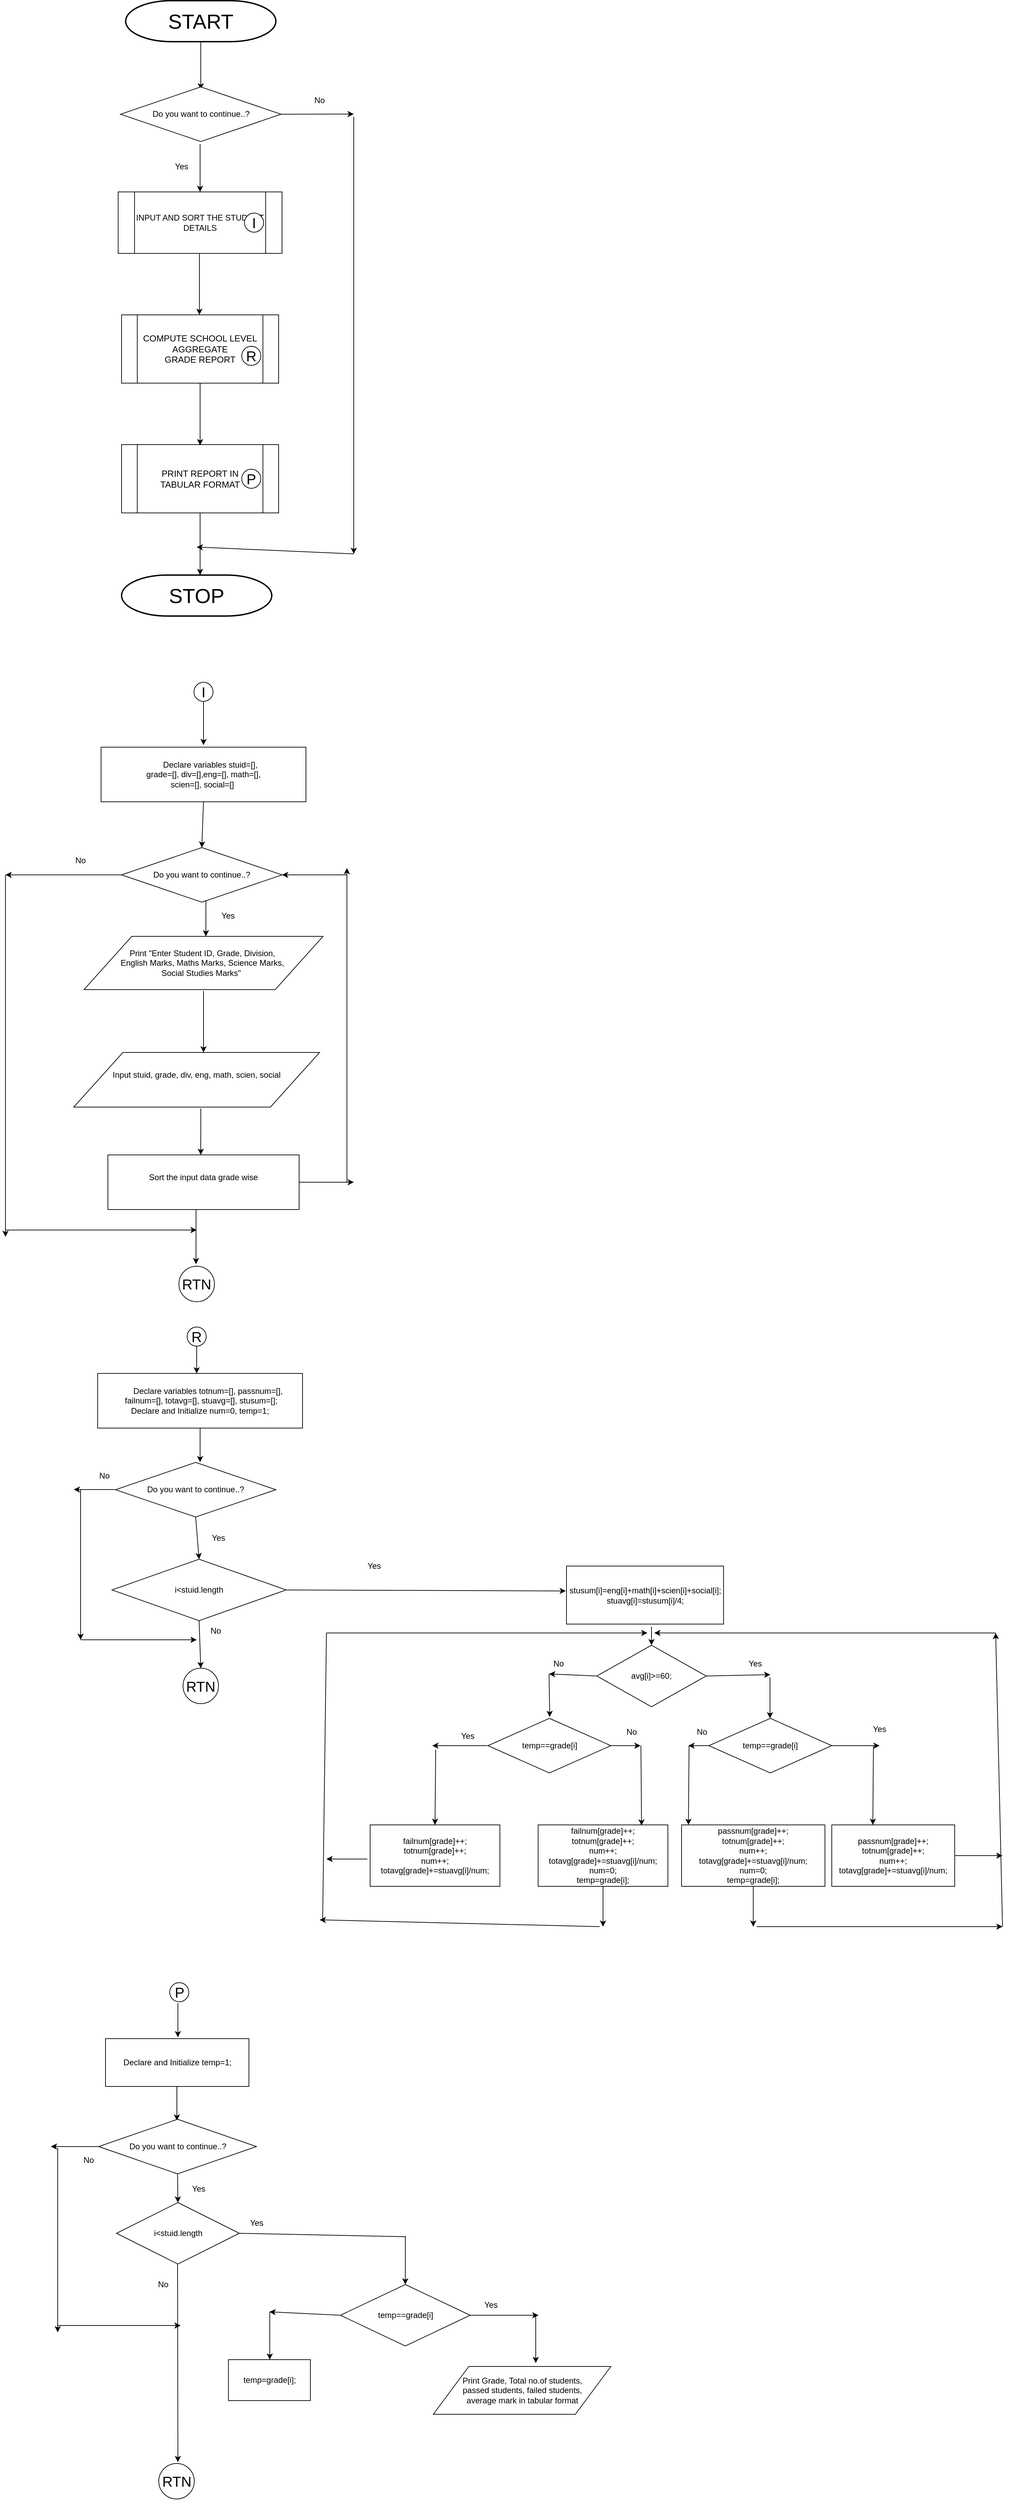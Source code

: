 <mxfile version="11.1.5" type="device" pages="1"><diagram id="Vf09CWMYisX8KhvMPuaT" name="Page-1"><mxGraphModel dx="1450" dy="1818" grid="1" gridSize="10" guides="1" tooltips="1" connect="1" arrows="1" fold="1" page="1" pageScale="1" pageWidth="827" pageHeight="1169" math="0" shadow="0"><root><mxCell id="0"/><mxCell id="1" parent="0"/><mxCell id="PDqAQedWOlGSwtM-VSC5-2" style="edgeStyle=orthogonalEdgeStyle;rounded=0;orthogonalLoop=1;jettySize=auto;html=1;exitX=0.5;exitY=1;exitDx=0;exitDy=0;" parent="1" edge="1"><mxGeometry relative="1" as="geometry"><mxPoint x="435" y="180" as="targetPoint"/><mxPoint x="435" y="110" as="sourcePoint"/></mxGeometry></mxCell><mxCell id="PDqAQedWOlGSwtM-VSC5-7" style="edgeStyle=orthogonalEdgeStyle;rounded=0;orthogonalLoop=1;jettySize=auto;html=1;" parent="1" edge="1"><mxGeometry relative="1" as="geometry"><mxPoint x="435" y="741" as="targetPoint"/><mxPoint x="435" y="650" as="sourcePoint"/><Array as="points"><mxPoint x="435" y="731"/><mxPoint x="435" y="731"/></Array></mxGeometry></mxCell><mxCell id="PDqAQedWOlGSwtM-VSC5-11" value="&lt;font style=&quot;font-size: 13px&quot;&gt;PRINT REPORT IN &lt;br&gt;TABULAR FORMAT&lt;/font&gt;" style="shape=process;whiteSpace=wrap;html=1;backgroundOutline=1;" parent="1" vertex="1"><mxGeometry x="320" y="550" width="230" height="100" as="geometry"/></mxCell><mxCell id="PDqAQedWOlGSwtM-VSC5-13" value="&lt;font style=&quot;font-size: 13px&quot;&gt;COMPUTE SCHOOL LEVEL AGGREGATE &lt;br&gt;GRADE REPORT&lt;/font&gt;" style="shape=process;whiteSpace=wrap;html=1;backgroundOutline=1;" parent="1" vertex="1"><mxGeometry x="320" y="360" width="230" height="100" as="geometry"/></mxCell><mxCell id="PDqAQedWOlGSwtM-VSC5-14" style="edgeStyle=orthogonalEdgeStyle;rounded=0;orthogonalLoop=1;jettySize=auto;html=1;" parent="1" edge="1"><mxGeometry relative="1" as="geometry"><mxPoint x="434" y="360" as="targetPoint"/><mxPoint x="434" y="269" as="sourcePoint"/><Array as="points"><mxPoint x="434" y="350"/><mxPoint x="434" y="350"/></Array></mxGeometry></mxCell><mxCell id="PDqAQedWOlGSwtM-VSC5-15" style="edgeStyle=orthogonalEdgeStyle;rounded=0;orthogonalLoop=1;jettySize=auto;html=1;" parent="1" edge="1"><mxGeometry relative="1" as="geometry"><mxPoint x="435" y="551" as="targetPoint"/><mxPoint x="435" y="460" as="sourcePoint"/><Array as="points"><mxPoint x="435" y="541"/><mxPoint x="435" y="541"/></Array></mxGeometry></mxCell><mxCell id="PDqAQedWOlGSwtM-VSC5-18" value="&lt;font style=&quot;font-size: 30px&quot;&gt;START&lt;/font&gt;" style="strokeWidth=2;html=1;shape=mxgraph.flowchart.terminator;whiteSpace=wrap;" parent="1" vertex="1"><mxGeometry x="326" y="-100" width="220" height="60" as="geometry"/></mxCell><mxCell id="PDqAQedWOlGSwtM-VSC5-19" value="&lt;font style=&quot;font-size: 30px&quot;&gt;STOP&lt;/font&gt;" style="strokeWidth=2;html=1;shape=mxgraph.flowchart.terminator;whiteSpace=wrap;" parent="1" vertex="1"><mxGeometry x="320" y="741" width="220" height="60" as="geometry"/></mxCell><mxCell id="PDqAQedWOlGSwtM-VSC5-24" value="&lt;font style=&quot;font-size: 21px&quot;&gt;I&lt;/font&gt;" style="ellipse;whiteSpace=wrap;html=1;aspect=fixed;" parent="1" vertex="1"><mxGeometry x="426" y="898" width="28" height="28" as="geometry"/></mxCell><mxCell id="PDqAQedWOlGSwtM-VSC5-48" value="" style="endArrow=classic;html=1;" parent="1" edge="1"><mxGeometry width="50" height="50" relative="1" as="geometry"><mxPoint x="440" y="1350" as="sourcePoint"/><mxPoint x="440" y="1440" as="targetPoint"/></mxGeometry></mxCell><mxCell id="PDqAQedWOlGSwtM-VSC5-51" value="" style="endArrow=classic;html=1;exitX=0.5;exitY=1;exitDx=0;exitDy=0;entryX=0.5;entryY=0;entryDx=0;entryDy=0;" parent="1" source="PDqAQedWOlGSwtM-VSC5-24" edge="1"><mxGeometry width="50" height="50" relative="1" as="geometry"><mxPoint x="440" y="990" as="sourcePoint"/><mxPoint x="440" y="990" as="targetPoint"/></mxGeometry></mxCell><mxCell id="BxbiywR1pU1fQin_Su2Z-1" value="Input stuid, grade, div, eng, math, scien, social &lt;br&gt;&amp;nbsp;" style="shape=parallelogram;perimeter=parallelogramPerimeter;whiteSpace=wrap;html=1;" parent="1" vertex="1"><mxGeometry x="250" y="1440" width="360" height="80" as="geometry"/></mxCell><mxCell id="BxbiywR1pU1fQin_Su2Z-4" value="" style="endArrow=classic;html=1;" parent="1" edge="1"><mxGeometry width="50" height="50" relative="1" as="geometry"><mxPoint x="650" y="1630" as="sourcePoint"/><mxPoint x="650" y="1170" as="targetPoint"/></mxGeometry></mxCell><mxCell id="BxbiywR1pU1fQin_Su2Z-6" value="" style="endArrow=classic;html=1;entryX=1;entryY=0.5;entryDx=0;entryDy=0;" parent="1" edge="1" target="-yXaWn9nfcUoQe0vj05y-25"><mxGeometry width="50" height="50" relative="1" as="geometry"><mxPoint x="650" y="1180" as="sourcePoint"/><mxPoint x="590" y="1167.968" as="targetPoint"/></mxGeometry></mxCell><mxCell id="BxbiywR1pU1fQin_Su2Z-9" value="" style="endArrow=classic;html=1;exitX=0.564;exitY=1.025;exitDx=0;exitDy=0;exitPerimeter=0;" parent="1" edge="1"><mxGeometry width="50" height="50" relative="1" as="geometry"><mxPoint x="436.04" y="1522" as="sourcePoint"/><mxPoint x="436" y="1590" as="targetPoint"/></mxGeometry></mxCell><mxCell id="BxbiywR1pU1fQin_Su2Z-12" value="&lt;span style=&quot;white-space: normal&quot;&gt;&amp;nbsp; &amp;nbsp; &amp;nbsp; &amp;nbsp;Declare variables stuid=[],&amp;nbsp;&lt;/span&gt;&lt;br style=&quot;white-space: normal&quot;&gt;&lt;span style=&quot;white-space: normal&quot;&gt;grade=[], div=[],eng=[],&amp;nbsp;&lt;/span&gt;&lt;span style=&quot;white-space: normal&quot;&gt;math=[], &lt;br&gt;scien=[], social=[]&amp;nbsp;&lt;/span&gt;" style="rounded=0;whiteSpace=wrap;html=1;" parent="1" vertex="1"><mxGeometry x="290" y="993" width="300" height="80" as="geometry"/></mxCell><mxCell id="BxbiywR1pU1fQin_Su2Z-13" value="" style="endArrow=classic;html=1;exitX=0.553;exitY=0.988;exitDx=0;exitDy=0;exitPerimeter=0;" parent="1" edge="1"><mxGeometry width="50" height="50" relative="1" as="geometry"><mxPoint x="429.08" y="1669.04" as="sourcePoint"/><mxPoint x="429" y="1750" as="targetPoint"/></mxGeometry></mxCell><mxCell id="BxbiywR1pU1fQin_Su2Z-15" value="&lt;font style=&quot;font-size: 21px&quot;&gt;RTN&lt;/font&gt;" style="ellipse;whiteSpace=wrap;html=1;aspect=fixed;" parent="1" vertex="1"><mxGeometry x="404" y="1753" width="52" height="52" as="geometry"/></mxCell><mxCell id="BxbiywR1pU1fQin_Su2Z-18" value="INPUT AND SORT THE STUDENT DETAILS" style="shape=process;whiteSpace=wrap;html=1;backgroundOutline=1;" parent="1" vertex="1"><mxGeometry x="315" y="180" width="240" height="90" as="geometry"/></mxCell><mxCell id="BxbiywR1pU1fQin_Su2Z-19" value="&lt;font style=&quot;font-size: 21px&quot;&gt;I&lt;/font&gt;" style="ellipse;whiteSpace=wrap;html=1;aspect=fixed;" parent="1" vertex="1"><mxGeometry x="500" y="211" width="28" height="28" as="geometry"/></mxCell><mxCell id="BxbiywR1pU1fQin_Su2Z-20" value="&lt;span style=&quot;font-size: 21px&quot;&gt;R&lt;/span&gt;" style="ellipse;whiteSpace=wrap;html=1;aspect=fixed;" parent="1" vertex="1"><mxGeometry x="496" y="406" width="28" height="28" as="geometry"/></mxCell><mxCell id="BxbiywR1pU1fQin_Su2Z-21" value="&lt;span style=&quot;font-size: 21px&quot;&gt;R&lt;/span&gt;" style="ellipse;whiteSpace=wrap;html=1;aspect=fixed;" parent="1" vertex="1"><mxGeometry x="416" y="1842" width="28" height="28" as="geometry"/></mxCell><mxCell id="BxbiywR1pU1fQin_Su2Z-22" value="" style="endArrow=classic;html=1;exitX=0.5;exitY=1;exitDx=0;exitDy=0;" parent="1" source="BxbiywR1pU1fQin_Su2Z-21" edge="1"><mxGeometry width="50" height="50" relative="1" as="geometry"><mxPoint x="230" y="1940" as="sourcePoint"/><mxPoint x="430" y="1910" as="targetPoint"/></mxGeometry></mxCell><mxCell id="BxbiywR1pU1fQin_Su2Z-27" value="&lt;span style=&quot;white-space: normal&quot;&gt;Sort the input data grade wise &lt;br&gt;&lt;br&gt;&lt;/span&gt;" style="rounded=0;whiteSpace=wrap;html=1;" parent="1" vertex="1"><mxGeometry x="300" y="1590" width="280" height="80" as="geometry"/></mxCell><mxCell id="BxbiywR1pU1fQin_Su2Z-28" value="&lt;span style=&quot;white-space: normal&quot;&gt;Print &quot;Enter Student ID, Grade, Division,&amp;nbsp;&lt;/span&gt;&lt;br style=&quot;white-space: normal&quot;&gt;&lt;span style=&quot;white-space: normal&quot;&gt;English Marks, Maths Marks, Science Marks,&amp;nbsp;&lt;/span&gt;&lt;br style=&quot;white-space: normal&quot;&gt;&lt;span style=&quot;white-space: normal&quot;&gt;Social Studies Marks&quot;&amp;nbsp;&amp;nbsp;&lt;/span&gt;" style="shape=parallelogram;perimeter=parallelogramPerimeter;whiteSpace=wrap;html=1;" parent="1" vertex="1"><mxGeometry x="265" y="1270" width="350" height="78" as="geometry"/></mxCell><mxCell id="BxbiywR1pU1fQin_Su2Z-30" value="&lt;span style=&quot;white-space: normal&quot;&gt;&amp;nbsp; &amp;nbsp; &amp;nbsp; &amp;nbsp;Declare variables totnum=[], passnum=[],&lt;br&gt;&amp;nbsp;failnum=[], totavg=[], stuavg=[], stusum=[];&lt;br&gt;Declare and Initialize num=0, temp=1;&lt;br&gt;&lt;/span&gt;" style="rounded=0;whiteSpace=wrap;html=1;" parent="1" vertex="1"><mxGeometry x="285" y="1910" width="300" height="80" as="geometry"/></mxCell><mxCell id="BxbiywR1pU1fQin_Su2Z-31" value="" style="endArrow=classic;html=1;exitX=0.5;exitY=1;exitDx=0;exitDy=0;" parent="1" source="BxbiywR1pU1fQin_Su2Z-30" edge="1"><mxGeometry width="50" height="50" relative="1" as="geometry"><mxPoint x="230" y="2090" as="sourcePoint"/><mxPoint x="435" y="2040" as="targetPoint"/></mxGeometry></mxCell><mxCell id="BxbiywR1pU1fQin_Su2Z-35" value="i&amp;lt;stuid.length" style="rhombus;whiteSpace=wrap;html=1;" parent="1" vertex="1"><mxGeometry x="306" y="2182" width="255" height="90" as="geometry"/></mxCell><mxCell id="BxbiywR1pU1fQin_Su2Z-36" value="" style="endArrow=classic;html=1;exitX=1;exitY=0.5;exitDx=0;exitDy=0;entryX=-0.004;entryY=0.429;entryDx=0;entryDy=0;entryPerimeter=0;" parent="1" source="BxbiywR1pU1fQin_Su2Z-35" target="BxbiywR1pU1fQin_Su2Z-43" edge="1"><mxGeometry width="50" height="50" relative="1" as="geometry"><mxPoint x="230" y="2270" as="sourcePoint"/><mxPoint x="650" y="2145" as="targetPoint"/></mxGeometry></mxCell><mxCell id="BxbiywR1pU1fQin_Su2Z-38" value="Yes" style="text;html=1;strokeColor=none;fillColor=none;align=center;verticalAlign=middle;whiteSpace=wrap;rounded=0;" parent="1" vertex="1"><mxGeometry x="670" y="2182" width="40" height="20" as="geometry"/></mxCell><mxCell id="BxbiywR1pU1fQin_Su2Z-39" value="" style="endArrow=classic;html=1;exitX=0.5;exitY=1;exitDx=0;exitDy=0;entryX=0.5;entryY=0;entryDx=0;entryDy=0;" parent="1" source="BxbiywR1pU1fQin_Su2Z-35" target="BxbiywR1pU1fQin_Su2Z-40" edge="1"><mxGeometry width="50" height="50" relative="1" as="geometry"><mxPoint x="230" y="2270" as="sourcePoint"/><mxPoint x="430" y="2290" as="targetPoint"/></mxGeometry></mxCell><mxCell id="BxbiywR1pU1fQin_Su2Z-40" value="&lt;font style=&quot;font-size: 21px&quot;&gt;RTN&lt;/font&gt;" style="ellipse;whiteSpace=wrap;html=1;aspect=fixed;" parent="1" vertex="1"><mxGeometry x="410" y="2341.5" width="52" height="52" as="geometry"/></mxCell><mxCell id="BxbiywR1pU1fQin_Su2Z-41" value="No" style="text;html=1;strokeColor=none;fillColor=none;align=center;verticalAlign=middle;whiteSpace=wrap;rounded=0;" parent="1" vertex="1"><mxGeometry x="437.5" y="2277" width="40" height="20" as="geometry"/></mxCell><mxCell id="BxbiywR1pU1fQin_Su2Z-43" value="stusum[i]=eng[i]+math[i]+scien[i]+social[i];&lt;br&gt;stuavg[i]=stusum[i]/4;" style="rounded=0;whiteSpace=wrap;html=1;" parent="1" vertex="1"><mxGeometry x="971.5" y="2192" width="230" height="85" as="geometry"/></mxCell><mxCell id="BxbiywR1pU1fQin_Su2Z-47" value="avg[i]&amp;gt;=60;" style="rhombus;whiteSpace=wrap;html=1;" parent="1" vertex="1"><mxGeometry x="1016" y="2308" width="160" height="90" as="geometry"/></mxCell><mxCell id="BxbiywR1pU1fQin_Su2Z-50" value="Yes" style="text;html=1;strokeColor=none;fillColor=none;align=center;verticalAlign=middle;whiteSpace=wrap;rounded=0;" parent="1" vertex="1"><mxGeometry x="1228" y="2325" width="40" height="20" as="geometry"/></mxCell><mxCell id="BxbiywR1pU1fQin_Su2Z-51" value="passnum[grade]++;&lt;br&gt;totnum[grade]++;&lt;br&gt;num++;&lt;br&gt;totavg[grade]+=stuavg[i]/num;" style="rounded=0;whiteSpace=wrap;html=1;" parent="1" vertex="1"><mxGeometry x="1360" y="2571" width="180" height="90" as="geometry"/></mxCell><mxCell id="BxbiywR1pU1fQin_Su2Z-52" value="failnum[grade]++;&lt;br&gt;totnum[grade]++;&lt;br&gt;num++;&lt;br&gt;totavg[grade]+=stuavg[i]/num;" style="rounded=0;whiteSpace=wrap;html=1;" parent="1" vertex="1"><mxGeometry x="684" y="2571" width="190" height="90" as="geometry"/></mxCell><mxCell id="BxbiywR1pU1fQin_Su2Z-53" value="" style="endArrow=classic;html=1;exitX=0;exitY=0.5;exitDx=0;exitDy=0;" parent="1" source="BxbiywR1pU1fQin_Su2Z-47" edge="1"><mxGeometry width="50" height="50" relative="1" as="geometry"><mxPoint x="566" y="2545" as="sourcePoint"/><mxPoint x="946" y="2350" as="targetPoint"/></mxGeometry></mxCell><mxCell id="BxbiywR1pU1fQin_Su2Z-56" value="" style="endArrow=classic;html=1;" parent="1" edge="1"><mxGeometry width="50" height="50" relative="1" as="geometry"><mxPoint x="946" y="2350" as="sourcePoint"/><mxPoint x="947" y="2413" as="targetPoint"/></mxGeometry></mxCell><mxCell id="BxbiywR1pU1fQin_Su2Z-57" value="" style="endArrow=classic;html=1;" parent="1" edge="1"><mxGeometry width="50" height="50" relative="1" as="geometry"><mxPoint x="1269.5" y="2355" as="sourcePoint"/><mxPoint x="1269.5" y="2415" as="targetPoint"/></mxGeometry></mxCell><mxCell id="BxbiywR1pU1fQin_Su2Z-58" value="No" style="text;html=1;strokeColor=none;fillColor=none;align=center;verticalAlign=middle;whiteSpace=wrap;rounded=0;" parent="1" vertex="1"><mxGeometry x="940" y="2325" width="40" height="20" as="geometry"/></mxCell><mxCell id="BxbiywR1pU1fQin_Su2Z-59" value="&lt;span style=&quot;font-size: 21px&quot;&gt;P&lt;/span&gt;" style="ellipse;whiteSpace=wrap;html=1;aspect=fixed;" parent="1" vertex="1"><mxGeometry x="496" y="586" width="28" height="28" as="geometry"/></mxCell><mxCell id="BxbiywR1pU1fQin_Su2Z-71" value="&lt;span style=&quot;font-size: 21px&quot;&gt;P&lt;/span&gt;" style="ellipse;whiteSpace=wrap;html=1;aspect=fixed;" parent="1" vertex="1"><mxGeometry x="390.5" y="2802" width="28" height="28" as="geometry"/></mxCell><mxCell id="BxbiywR1pU1fQin_Su2Z-72" value="" style="endArrow=classic;html=1;" parent="1" edge="1"><mxGeometry width="50" height="50" relative="1" as="geometry"><mxPoint x="402.5" y="2832" as="sourcePoint"/><mxPoint x="402.5" y="2882" as="targetPoint"/></mxGeometry></mxCell><mxCell id="BxbiywR1pU1fQin_Su2Z-73" value="i&amp;lt;stuid.length" style="rhombus;whiteSpace=wrap;html=1;" parent="1" vertex="1"><mxGeometry x="312.5" y="3124" width="180" height="90" as="geometry"/></mxCell><mxCell id="BxbiywR1pU1fQin_Su2Z-75" value="" style="endArrow=classic;html=1;" parent="1" edge="1"><mxGeometry width="50" height="50" relative="1" as="geometry"><mxPoint x="402" y="3214" as="sourcePoint"/><mxPoint x="402.5" y="3504" as="targetPoint"/></mxGeometry></mxCell><mxCell id="BxbiywR1pU1fQin_Su2Z-76" value="No" style="text;html=1;strokeColor=none;fillColor=none;align=center;verticalAlign=middle;whiteSpace=wrap;rounded=0;" parent="1" vertex="1"><mxGeometry x="360.5" y="3234" width="40" height="20" as="geometry"/></mxCell><mxCell id="BxbiywR1pU1fQin_Su2Z-77" value="" style="endArrow=none;html=1;exitX=1;exitY=0.5;exitDx=0;exitDy=0;" parent="1" source="BxbiywR1pU1fQin_Su2Z-73" edge="1"><mxGeometry width="50" height="50" relative="1" as="geometry"><mxPoint x="212.5" y="3314" as="sourcePoint"/><mxPoint x="736.5" y="3174" as="targetPoint"/></mxGeometry></mxCell><mxCell id="BxbiywR1pU1fQin_Su2Z-78" value="" style="endArrow=classic;html=1;entryX=0.5;entryY=0;entryDx=0;entryDy=0;" parent="1" target="BxbiywR1pU1fQin_Su2Z-128" edge="1"><mxGeometry width="50" height="50" relative="1" as="geometry"><mxPoint x="735.5" y="3174" as="sourcePoint"/><mxPoint x="736" y="3239" as="targetPoint"/></mxGeometry></mxCell><mxCell id="BxbiywR1pU1fQin_Su2Z-79" value="Yes" style="text;html=1;strokeColor=none;fillColor=none;align=center;verticalAlign=middle;whiteSpace=wrap;rounded=0;" parent="1" vertex="1"><mxGeometry x="497.5" y="3144" width="40" height="20" as="geometry"/></mxCell><mxCell id="BxbiywR1pU1fQin_Su2Z-93" value="temp==grade[i]" style="rhombus;whiteSpace=wrap;html=1;" parent="1" vertex="1"><mxGeometry x="1180" y="2415" width="180" height="80" as="geometry"/></mxCell><mxCell id="BxbiywR1pU1fQin_Su2Z-94" value="temp==grade[i]" style="rhombus;whiteSpace=wrap;html=1;" parent="1" vertex="1"><mxGeometry x="856.5" y="2415" width="180" height="80" as="geometry"/></mxCell><mxCell id="BxbiywR1pU1fQin_Su2Z-99" value="Yes" style="text;html=1;strokeColor=none;fillColor=none;align=center;verticalAlign=middle;whiteSpace=wrap;rounded=0;" parent="1" vertex="1"><mxGeometry x="1410" y="2421" width="40" height="20" as="geometry"/></mxCell><mxCell id="BxbiywR1pU1fQin_Su2Z-102" value="No" style="text;html=1;strokeColor=none;fillColor=none;align=center;verticalAlign=middle;whiteSpace=wrap;rounded=0;" parent="1" vertex="1"><mxGeometry x="1046.5" y="2424.5" width="40" height="20" as="geometry"/></mxCell><mxCell id="BxbiywR1pU1fQin_Su2Z-103" value="Yes" style="text;html=1;strokeColor=none;fillColor=none;align=center;verticalAlign=middle;whiteSpace=wrap;rounded=0;" parent="1" vertex="1"><mxGeometry x="806.5" y="2431" width="40" height="20" as="geometry"/></mxCell><mxCell id="BxbiywR1pU1fQin_Su2Z-105" value="" style="endArrow=classic;html=1;exitX=0;exitY=0.5;exitDx=0;exitDy=0;" parent="1" edge="1"><mxGeometry width="50" height="50" relative="1" as="geometry"><mxPoint x="855.5" y="2455" as="sourcePoint"/><mxPoint x="775" y="2455" as="targetPoint"/></mxGeometry></mxCell><mxCell id="BxbiywR1pU1fQin_Su2Z-107" value="failnum[grade]++;&lt;br&gt;totnum[grade]++;&lt;br&gt;num++;&lt;br&gt;totavg[grade]+=stuavg[i]/num;&lt;br&gt;num=0;&lt;br&gt;temp=grade[i];" style="rounded=0;whiteSpace=wrap;html=1;" parent="1" vertex="1"><mxGeometry x="930" y="2571" width="190" height="90" as="geometry"/></mxCell><mxCell id="BxbiywR1pU1fQin_Su2Z-125" value="Declare and Initialize temp=1;" style="rounded=0;whiteSpace=wrap;html=1;" parent="1" vertex="1"><mxGeometry x="296.5" y="2884" width="210" height="70" as="geometry"/></mxCell><mxCell id="BxbiywR1pU1fQin_Su2Z-126" value="" style="endArrow=classic;html=1;" parent="1" edge="1"><mxGeometry width="50" height="50" relative="1" as="geometry"><mxPoint x="401" y="2954" as="sourcePoint"/><mxPoint x="401" y="3004" as="targetPoint"/></mxGeometry></mxCell><mxCell id="BxbiywR1pU1fQin_Su2Z-128" value="temp==grade[i]" style="rhombus;whiteSpace=wrap;html=1;" parent="1" vertex="1"><mxGeometry x="640.5" y="3244" width="190" height="90" as="geometry"/></mxCell><mxCell id="BxbiywR1pU1fQin_Su2Z-129" value="" style="endArrow=classic;html=1;exitX=1;exitY=0.5;exitDx=0;exitDy=0;" parent="1" source="BxbiywR1pU1fQin_Su2Z-128" edge="1"><mxGeometry width="50" height="50" relative="1" as="geometry"><mxPoint x="850.5" y="3314" as="sourcePoint"/><mxPoint x="930.5" y="3289" as="targetPoint"/></mxGeometry></mxCell><mxCell id="BxbiywR1pU1fQin_Su2Z-130" value="Yes" style="text;html=1;strokeColor=none;fillColor=none;align=center;verticalAlign=middle;whiteSpace=wrap;rounded=0;" parent="1" vertex="1"><mxGeometry x="840.5" y="3264" width="40" height="20" as="geometry"/></mxCell><mxCell id="BxbiywR1pU1fQin_Su2Z-132" value="" style="endArrow=classic;html=1;exitX=0;exitY=0.5;exitDx=0;exitDy=0;" parent="1" source="BxbiywR1pU1fQin_Su2Z-128" edge="1"><mxGeometry width="50" height="50" relative="1" as="geometry"><mxPoint x="636.5" y="3284" as="sourcePoint"/><mxPoint x="536.5" y="3284" as="targetPoint"/></mxGeometry></mxCell><mxCell id="BxbiywR1pU1fQin_Su2Z-133" value="" style="endArrow=classic;html=1;" parent="1" edge="1"><mxGeometry width="50" height="50" relative="1" as="geometry"><mxPoint x="926.5" y="3289" as="sourcePoint"/><mxPoint x="926.5" y="3359" as="targetPoint"/></mxGeometry></mxCell><mxCell id="BxbiywR1pU1fQin_Su2Z-135" value="Print Grade, Total no.of students,&lt;br&gt;passed students, failed students,&lt;br&gt;average mark in tabular format" style="shape=parallelogram;perimeter=parallelogramPerimeter;whiteSpace=wrap;html=1;" parent="1" vertex="1"><mxGeometry x="776.5" y="3364" width="260" height="70" as="geometry"/></mxCell><mxCell id="BxbiywR1pU1fQin_Su2Z-137" value="" style="endArrow=classic;html=1;" parent="1" edge="1"><mxGeometry width="50" height="50" relative="1" as="geometry"><mxPoint x="537" y="3284" as="sourcePoint"/><mxPoint x="537" y="3354" as="targetPoint"/></mxGeometry></mxCell><mxCell id="BxbiywR1pU1fQin_Su2Z-138" value="temp=grade[i];" style="rounded=0;whiteSpace=wrap;html=1;" parent="1" vertex="1"><mxGeometry x="476.5" y="3354" width="120" height="60" as="geometry"/></mxCell><mxCell id="BxbiywR1pU1fQin_Su2Z-139" value="&lt;font style=&quot;font-size: 21px&quot;&gt;RTN&lt;/font&gt;" style="ellipse;whiteSpace=wrap;html=1;aspect=fixed;" parent="1" vertex="1"><mxGeometry x="374.5" y="3506" width="52" height="52" as="geometry"/></mxCell><mxCell id="-yXaWn9nfcUoQe0vj05y-8" value="passnum[grade]++;&lt;br&gt;totnum[grade]++;&lt;br&gt;num++;&lt;br&gt;totavg[grade]+=stuavg[i]/num;&lt;br&gt;num=0;&lt;br&gt;temp=grade[i];" style="rounded=0;whiteSpace=wrap;html=1;" vertex="1" parent="1"><mxGeometry x="1140" y="2571" width="210" height="90" as="geometry"/></mxCell><mxCell id="-yXaWn9nfcUoQe0vj05y-11" value="" style="endArrow=classic;html=1;exitX=1;exitY=0.5;exitDx=0;exitDy=0;" edge="1" parent="1" source="BxbiywR1pU1fQin_Su2Z-47"><mxGeometry width="50" height="50" relative="1" as="geometry"><mxPoint x="1200" y="2401" as="sourcePoint"/><mxPoint x="1270" y="2351" as="targetPoint"/></mxGeometry></mxCell><mxCell id="-yXaWn9nfcUoQe0vj05y-14" value="" style="endArrow=classic;html=1;entryX=0.5;entryY=0;entryDx=0;entryDy=0;" edge="1" parent="1" target="BxbiywR1pU1fQin_Su2Z-52"><mxGeometry width="50" height="50" relative="1" as="geometry"><mxPoint x="780" y="2461" as="sourcePoint"/><mxPoint x="780" y="2561" as="targetPoint"/></mxGeometry></mxCell><mxCell id="-yXaWn9nfcUoQe0vj05y-17" value="" style="endArrow=classic;html=1;" edge="1" parent="1"><mxGeometry width="50" height="50" relative="1" as="geometry"><mxPoint x="680" y="2621" as="sourcePoint"/><mxPoint x="620" y="2621" as="targetPoint"/></mxGeometry></mxCell><mxCell id="-yXaWn9nfcUoQe0vj05y-18" value="" style="endArrow=classic;html=1;exitX=1;exitY=0.5;exitDx=0;exitDy=0;" edge="1" parent="1" source="BxbiywR1pU1fQin_Su2Z-94"><mxGeometry width="50" height="50" relative="1" as="geometry"><mxPoint x="1050" y="2531" as="sourcePoint"/><mxPoint x="1080" y="2455" as="targetPoint"/></mxGeometry></mxCell><mxCell id="-yXaWn9nfcUoQe0vj05y-19" value="" style="endArrow=classic;html=1;entryX=0.797;entryY=0.01;entryDx=0;entryDy=0;entryPerimeter=0;" edge="1" parent="1" target="BxbiywR1pU1fQin_Su2Z-107"><mxGeometry width="50" height="50" relative="1" as="geometry"><mxPoint x="1080.5" y="2455" as="sourcePoint"/><mxPoint x="1079.5" y="2565" as="targetPoint"/></mxGeometry></mxCell><mxCell id="-yXaWn9nfcUoQe0vj05y-20" value="" style="endArrow=classic;html=1;exitX=0;exitY=0.5;exitDx=0;exitDy=0;" edge="1" parent="1" source="BxbiywR1pU1fQin_Su2Z-93"><mxGeometry width="50" height="50" relative="1" as="geometry"><mxPoint x="1170" y="2531" as="sourcePoint"/><mxPoint x="1150" y="2455" as="targetPoint"/></mxGeometry></mxCell><mxCell id="-yXaWn9nfcUoQe0vj05y-21" value="" style="endArrow=classic;html=1;entryX=0.048;entryY=0;entryDx=0;entryDy=0;entryPerimeter=0;" edge="1" parent="1" target="-yXaWn9nfcUoQe0vj05y-8"><mxGeometry width="50" height="50" relative="1" as="geometry"><mxPoint x="1151" y="2455" as="sourcePoint"/><mxPoint x="1150" y="2565" as="targetPoint"/></mxGeometry></mxCell><mxCell id="-yXaWn9nfcUoQe0vj05y-22" value="" style="endArrow=classic;html=1;exitX=1;exitY=0.5;exitDx=0;exitDy=0;" edge="1" parent="1" source="BxbiywR1pU1fQin_Su2Z-93"><mxGeometry width="50" height="50" relative="1" as="geometry"><mxPoint x="1410" y="2501" as="sourcePoint"/><mxPoint x="1430" y="2455" as="targetPoint"/></mxGeometry></mxCell><mxCell id="-yXaWn9nfcUoQe0vj05y-23" value="" style="endArrow=classic;html=1;entryX=0.048;entryY=0;entryDx=0;entryDy=0;entryPerimeter=0;" edge="1" parent="1"><mxGeometry width="50" height="50" relative="1" as="geometry"><mxPoint x="1421" y="2455" as="sourcePoint"/><mxPoint x="1420.08" y="2571" as="targetPoint"/></mxGeometry></mxCell><mxCell id="-yXaWn9nfcUoQe0vj05y-24" value="No" style="text;html=1;strokeColor=none;fillColor=none;align=center;verticalAlign=middle;whiteSpace=wrap;rounded=0;" vertex="1" parent="1"><mxGeometry x="1150" y="2424.5" width="40" height="20" as="geometry"/></mxCell><mxCell id="-yXaWn9nfcUoQe0vj05y-25" value="&lt;span style=&quot;white-space: normal&quot;&gt;Do you want to continue..?&lt;/span&gt;" style="rhombus;whiteSpace=wrap;html=1;" vertex="1" parent="1"><mxGeometry x="320" y="1140" width="235" height="80" as="geometry"/></mxCell><mxCell id="-yXaWn9nfcUoQe0vj05y-30" value="" style="endArrow=classic;html=1;" edge="1" parent="1"><mxGeometry width="50" height="50" relative="1" as="geometry"><mxPoint x="443.5" y="1217" as="sourcePoint"/><mxPoint x="443.5" y="1270" as="targetPoint"/></mxGeometry></mxCell><mxCell id="-yXaWn9nfcUoQe0vj05y-31" value="" style="endArrow=classic;html=1;exitX=0.5;exitY=1;exitDx=0;exitDy=0;exitPerimeter=0;" edge="1" parent="1" source="PDqAQedWOlGSwtM-VSC5-18"><mxGeometry width="50" height="50" relative="1" as="geometry"><mxPoint x="140" y="160" as="sourcePoint"/><mxPoint x="436" y="30" as="targetPoint"/></mxGeometry></mxCell><mxCell id="-yXaWn9nfcUoQe0vj05y-32" value="&lt;span style=&quot;white-space: normal&quot;&gt;Do you want to continue..?&lt;/span&gt;" style="rhombus;whiteSpace=wrap;html=1;" vertex="1" parent="1"><mxGeometry x="318.5" y="26.25" width="235" height="80" as="geometry"/></mxCell><mxCell id="-yXaWn9nfcUoQe0vj05y-34" value="" style="endArrow=classic;html=1;exitX=1;exitY=0.5;exitDx=0;exitDy=0;" edge="1" parent="1" source="-yXaWn9nfcUoQe0vj05y-32"><mxGeometry width="50" height="50" relative="1" as="geometry"><mxPoint x="600" y="100" as="sourcePoint"/><mxPoint x="660" y="66" as="targetPoint"/></mxGeometry></mxCell><mxCell id="-yXaWn9nfcUoQe0vj05y-35" value="No" style="text;html=1;strokeColor=none;fillColor=none;align=center;verticalAlign=middle;whiteSpace=wrap;rounded=0;" vertex="1" parent="1"><mxGeometry x="590" y="36" width="40" height="20" as="geometry"/></mxCell><mxCell id="-yXaWn9nfcUoQe0vj05y-36" value="Yes" style="text;html=1;strokeColor=none;fillColor=none;align=center;verticalAlign=middle;whiteSpace=wrap;rounded=0;" vertex="1" parent="1"><mxGeometry x="388" y="133" width="40" height="20" as="geometry"/></mxCell><mxCell id="-yXaWn9nfcUoQe0vj05y-37" value="" style="endArrow=classic;html=1;" edge="1" parent="1"><mxGeometry width="50" height="50" relative="1" as="geometry"><mxPoint x="660" y="70" as="sourcePoint"/><mxPoint x="660" y="710" as="targetPoint"/></mxGeometry></mxCell><mxCell id="-yXaWn9nfcUoQe0vj05y-38" value="" style="endArrow=classic;html=1;" edge="1" parent="1"><mxGeometry width="50" height="50" relative="1" as="geometry"><mxPoint x="660" y="710" as="sourcePoint"/><mxPoint x="430" y="700" as="targetPoint"/></mxGeometry></mxCell><mxCell id="-yXaWn9nfcUoQe0vj05y-41" value="" style="endArrow=classic;html=1;" edge="1" parent="1"><mxGeometry width="50" height="50" relative="1" as="geometry"><mxPoint x="150" y="1180" as="sourcePoint"/><mxPoint x="150" y="1710" as="targetPoint"/></mxGeometry></mxCell><mxCell id="-yXaWn9nfcUoQe0vj05y-42" value="" style="endArrow=classic;html=1;" edge="1" parent="1"><mxGeometry width="50" height="50" relative="1" as="geometry"><mxPoint x="150" y="1700" as="sourcePoint"/><mxPoint x="430" y="1700" as="targetPoint"/></mxGeometry></mxCell><mxCell id="-yXaWn9nfcUoQe0vj05y-43" value="Yes" style="text;html=1;strokeColor=none;fillColor=none;align=center;verticalAlign=middle;whiteSpace=wrap;rounded=0;" vertex="1" parent="1"><mxGeometry x="456" y="1230" width="40" height="20" as="geometry"/></mxCell><mxCell id="-yXaWn9nfcUoQe0vj05y-44" value="No" style="text;html=1;strokeColor=none;fillColor=none;align=center;verticalAlign=middle;whiteSpace=wrap;rounded=0;" vertex="1" parent="1"><mxGeometry x="240" y="1149" width="40" height="20" as="geometry"/></mxCell><mxCell id="-yXaWn9nfcUoQe0vj05y-45" value="" style="endArrow=classic;html=1;exitX=1;exitY=0.5;exitDx=0;exitDy=0;" edge="1" parent="1" source="BxbiywR1pU1fQin_Su2Z-27"><mxGeometry width="50" height="50" relative="1" as="geometry"><mxPoint x="600" y="1650" as="sourcePoint"/><mxPoint x="660" y="1630" as="targetPoint"/></mxGeometry></mxCell><mxCell id="-yXaWn9nfcUoQe0vj05y-46" value="" style="endArrow=classic;html=1;exitX=0;exitY=0.5;exitDx=0;exitDy=0;" edge="1" parent="1" source="-yXaWn9nfcUoQe0vj05y-25"><mxGeometry width="50" height="50" relative="1" as="geometry"><mxPoint x="220" y="1240" as="sourcePoint"/><mxPoint x="150" y="1180" as="targetPoint"/></mxGeometry></mxCell><mxCell id="-yXaWn9nfcUoQe0vj05y-50" value="" style="endArrow=classic;html=1;exitX=0.5;exitY=1;exitDx=0;exitDy=0;entryX=0.5;entryY=0;entryDx=0;entryDy=0;" edge="1" parent="1" source="BxbiywR1pU1fQin_Su2Z-12" target="-yXaWn9nfcUoQe0vj05y-25"><mxGeometry width="50" height="50" relative="1" as="geometry"><mxPoint x="460" y="1130" as="sourcePoint"/><mxPoint x="510" y="1080" as="targetPoint"/></mxGeometry></mxCell><mxCell id="-yXaWn9nfcUoQe0vj05y-53" value="&lt;span style=&quot;white-space: normal&quot;&gt;Do you want to continue..?&lt;/span&gt;" style="rhombus;whiteSpace=wrap;html=1;" vertex="1" parent="1"><mxGeometry x="311" y="2040.25" width="235" height="80" as="geometry"/></mxCell><mxCell id="-yXaWn9nfcUoQe0vj05y-54" value="" style="endArrow=classic;html=1;exitX=0.5;exitY=1;exitDx=0;exitDy=0;entryX=0.5;entryY=0;entryDx=0;entryDy=0;" edge="1" parent="1" source="-yXaWn9nfcUoQe0vj05y-53" target="BxbiywR1pU1fQin_Su2Z-35"><mxGeometry width="50" height="50" relative="1" as="geometry"><mxPoint x="500" y="2170" as="sourcePoint"/><mxPoint x="550" y="2120" as="targetPoint"/></mxGeometry></mxCell><mxCell id="-yXaWn9nfcUoQe0vj05y-55" value="Yes" style="text;html=1;strokeColor=none;fillColor=none;align=center;verticalAlign=middle;whiteSpace=wrap;rounded=0;" vertex="1" parent="1"><mxGeometry x="442" y="2141" width="40" height="20" as="geometry"/></mxCell><mxCell id="-yXaWn9nfcUoQe0vj05y-56" value="" style="endArrow=classic;html=1;" edge="1" parent="1"><mxGeometry width="50" height="50" relative="1" as="geometry"><mxPoint x="310" y="2080" as="sourcePoint"/><mxPoint x="250" y="2080" as="targetPoint"/></mxGeometry></mxCell><mxCell id="-yXaWn9nfcUoQe0vj05y-57" value="" style="endArrow=classic;html=1;" edge="1" parent="1"><mxGeometry width="50" height="50" relative="1" as="geometry"><mxPoint x="260" y="2080" as="sourcePoint"/><mxPoint x="260" y="2300" as="targetPoint"/></mxGeometry></mxCell><mxCell id="-yXaWn9nfcUoQe0vj05y-58" value="" style="endArrow=classic;html=1;" edge="1" parent="1"><mxGeometry width="50" height="50" relative="1" as="geometry"><mxPoint x="260" y="2300" as="sourcePoint"/><mxPoint x="430" y="2300" as="targetPoint"/></mxGeometry></mxCell><mxCell id="-yXaWn9nfcUoQe0vj05y-59" value="No" style="text;html=1;strokeColor=none;fillColor=none;align=center;verticalAlign=middle;whiteSpace=wrap;rounded=0;" vertex="1" parent="1"><mxGeometry x="275" y="2050" width="40" height="20" as="geometry"/></mxCell><mxCell id="-yXaWn9nfcUoQe0vj05y-60" value="" style="endArrow=classic;html=1;entryX=0.5;entryY=0;entryDx=0;entryDy=0;" edge="1" parent="1" target="BxbiywR1pU1fQin_Su2Z-47"><mxGeometry width="50" height="50" relative="1" as="geometry"><mxPoint x="1096" y="2281" as="sourcePoint"/><mxPoint x="1220" y="2290" as="targetPoint"/></mxGeometry></mxCell><mxCell id="-yXaWn9nfcUoQe0vj05y-61" value="" style="endArrow=classic;html=1;" edge="1" parent="1"><mxGeometry width="50" height="50" relative="1" as="geometry"><mxPoint x="620" y="2290" as="sourcePoint"/><mxPoint x="1090" y="2290" as="targetPoint"/></mxGeometry></mxCell><mxCell id="-yXaWn9nfcUoQe0vj05y-62" value="" style="endArrow=classic;html=1;" edge="1" parent="1"><mxGeometry width="50" height="50" relative="1" as="geometry"><mxPoint x="1540" y="2616" as="sourcePoint"/><mxPoint x="1610" y="2616" as="targetPoint"/></mxGeometry></mxCell><mxCell id="-yXaWn9nfcUoQe0vj05y-63" value="" style="endArrow=classic;html=1;" edge="1" parent="1"><mxGeometry width="50" height="50" relative="1" as="geometry"><mxPoint x="1610" y="2720" as="sourcePoint"/><mxPoint x="1600" y="2290" as="targetPoint"/></mxGeometry></mxCell><mxCell id="-yXaWn9nfcUoQe0vj05y-64" value="" style="endArrow=classic;html=1;" edge="1" parent="1"><mxGeometry width="50" height="50" relative="1" as="geometry"><mxPoint x="1600" y="2290" as="sourcePoint"/><mxPoint x="1100" y="2290" as="targetPoint"/></mxGeometry></mxCell><mxCell id="-yXaWn9nfcUoQe0vj05y-65" value="" style="endArrow=classic;html=1;exitX=0.5;exitY=1;exitDx=0;exitDy=0;" edge="1" parent="1" source="BxbiywR1pU1fQin_Su2Z-107"><mxGeometry width="50" height="50" relative="1" as="geometry"><mxPoint x="1030" y="2740" as="sourcePoint"/><mxPoint x="1025" y="2720" as="targetPoint"/></mxGeometry></mxCell><mxCell id="-yXaWn9nfcUoQe0vj05y-67" value="" style="endArrow=classic;html=1;exitX=0.5;exitY=1;exitDx=0;exitDy=0;" edge="1" parent="1" source="-yXaWn9nfcUoQe0vj05y-8"><mxGeometry width="50" height="50" relative="1" as="geometry"><mxPoint x="1260" y="2740" as="sourcePoint"/><mxPoint x="1245" y="2720" as="targetPoint"/></mxGeometry></mxCell><mxCell id="-yXaWn9nfcUoQe0vj05y-69" value="" style="endArrow=classic;html=1;" edge="1" parent="1"><mxGeometry width="50" height="50" relative="1" as="geometry"><mxPoint x="1020" y="2720" as="sourcePoint"/><mxPoint x="610" y="2710" as="targetPoint"/></mxGeometry></mxCell><mxCell id="-yXaWn9nfcUoQe0vj05y-70" value="" style="endArrow=none;html=1;" edge="1" parent="1"><mxGeometry width="50" height="50" relative="1" as="geometry"><mxPoint x="614.5" y="2708" as="sourcePoint"/><mxPoint x="620" y="2290" as="targetPoint"/></mxGeometry></mxCell><mxCell id="-yXaWn9nfcUoQe0vj05y-71" value="" style="endArrow=classic;html=1;" edge="1" parent="1"><mxGeometry width="50" height="50" relative="1" as="geometry"><mxPoint x="1250" y="2720" as="sourcePoint"/><mxPoint x="1610" y="2720" as="targetPoint"/></mxGeometry></mxCell><mxCell id="-yXaWn9nfcUoQe0vj05y-72" value="&lt;span style=&quot;white-space: normal&quot;&gt;Do you want to continue..?&lt;/span&gt;" style="rhombus;whiteSpace=wrap;html=1;" vertex="1" parent="1"><mxGeometry x="286.5" y="3002" width="231" height="80" as="geometry"/></mxCell><mxCell id="-yXaWn9nfcUoQe0vj05y-73" value="" style="endArrow=classic;html=1;exitX=0.5;exitY=1;exitDx=0;exitDy=0;entryX=0.5;entryY=0;entryDx=0;entryDy=0;" edge="1" parent="1" source="-yXaWn9nfcUoQe0vj05y-72" target="BxbiywR1pU1fQin_Su2Z-73"><mxGeometry width="50" height="50" relative="1" as="geometry"><mxPoint x="336.5" y="3154" as="sourcePoint"/><mxPoint x="386.5" y="3104" as="targetPoint"/></mxGeometry></mxCell><mxCell id="-yXaWn9nfcUoQe0vj05y-74" value="Yes" style="text;html=1;strokeColor=none;fillColor=none;align=center;verticalAlign=middle;whiteSpace=wrap;rounded=0;" vertex="1" parent="1"><mxGeometry x="412.5" y="3094" width="40" height="20" as="geometry"/></mxCell><mxCell id="-yXaWn9nfcUoQe0vj05y-76" value="No" style="text;html=1;strokeColor=none;fillColor=none;align=center;verticalAlign=middle;whiteSpace=wrap;rounded=0;" vertex="1" parent="1"><mxGeometry x="251.5" y="3052" width="40" height="20" as="geometry"/></mxCell><mxCell id="-yXaWn9nfcUoQe0vj05y-77" value="" style="endArrow=classic;html=1;exitX=0;exitY=0.5;exitDx=0;exitDy=0;" edge="1" parent="1" source="-yXaWn9nfcUoQe0vj05y-72"><mxGeometry width="50" height="50" relative="1" as="geometry"><mxPoint x="196.5" y="3114" as="sourcePoint"/><mxPoint x="216.5" y="3042" as="targetPoint"/></mxGeometry></mxCell><mxCell id="-yXaWn9nfcUoQe0vj05y-78" value="" style="endArrow=classic;html=1;" edge="1" parent="1"><mxGeometry width="50" height="50" relative="1" as="geometry"><mxPoint x="226.5" y="3044" as="sourcePoint"/><mxPoint x="226.5" y="3314" as="targetPoint"/></mxGeometry></mxCell><mxCell id="-yXaWn9nfcUoQe0vj05y-79" value="" style="endArrow=classic;html=1;" edge="1" parent="1"><mxGeometry width="50" height="50" relative="1" as="geometry"><mxPoint x="226.5" y="3304" as="sourcePoint"/><mxPoint x="406.5" y="3304" as="targetPoint"/></mxGeometry></mxCell></root></mxGraphModel></diagram></mxfile>